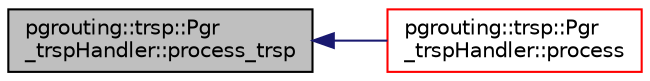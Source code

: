 digraph "pgrouting::trsp::Pgr_trspHandler::process_trsp"
{
  edge [fontname="Helvetica",fontsize="10",labelfontname="Helvetica",labelfontsize="10"];
  node [fontname="Helvetica",fontsize="10",shape=record];
  rankdir="LR";
  Node1 [label="pgrouting::trsp::Pgr\l_trspHandler::process_trsp",height=0.2,width=0.4,color="black", fillcolor="grey75", style="filled", fontcolor="black"];
  Node1 -> Node2 [dir="back",color="midnightblue",fontsize="10",style="solid",fontname="Helvetica"];
  Node2 [label="pgrouting::trsp::Pgr\l_trspHandler::process",height=0.2,width=0.4,color="red", fillcolor="white", style="filled",URL="$classpgrouting_1_1trsp_1_1Pgr__trspHandler.html#a009a1e7a265748859119283365a51d7a",tooltip="process "];
}
